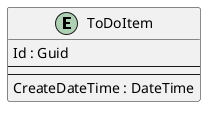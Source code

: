 @startuml

entity ToDoItem {
    Id : Guid
    --
    ' ToDoItemKeyCodePlaceholder
    --
    CreateDateTime : DateTime
    ' ToDoItemPropertyCodePlaceholder
}

' EntityCodePlaceholder

' RelationshipCodePlaceholder

@enduml
